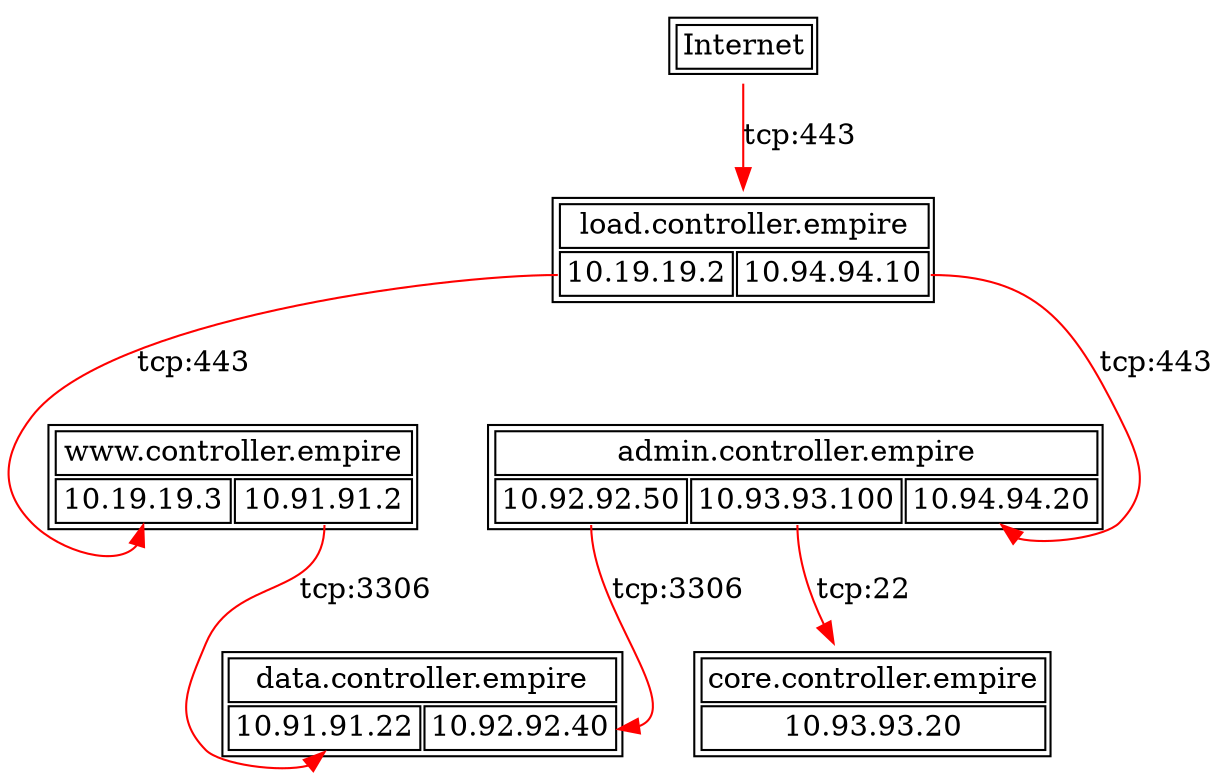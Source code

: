 
digraph VaderIPs {

internet [
	  shape=plaintext
	  label=<
	  <table border='1' cellborder='1'>
	  <tr><td>Internet</td></tr>
	  </table>
	  >];
load [
      shape=plaintext
      label=<
      <table border='1' cellborder='1'>
      <tr><td colspan='2'>load.controller.empire</td></tr>
      <tr><td port='port_one'>10.19.19.2</td><td port='port_two'>10.94.94.10</td></tr>
      </table>
      >];
www [
     shape=plaintext
     label=<
     <table border='1' cellborder='1'>
     <tr><td colspan='2'>www.controller.empire</td></tr>
     <tr><td port='port_one'>10.19.19.3</td><td port='port_two'>10.91.91.2</td></tr>
     </table>
     >];
data [
      shape=plaintext
      label=<
      <table border='1' cellborder='1'>
      <tr><td colspan='2'>data.controller.empire</td></tr>
      <tr><td port='port_one'>10.91.91.22</td><td port='port_two'>10.92.92.40</td></tr>
      </table>
      >];
admin [
       shape=plaintext
       label=<
       <table border='1' cellborder='1'>
       <tr><td colspan='3'>admin.controller.empire</td></tr>
       <tr><td port='port_one'>10.92.92.50</td><td port='port_two'>10.93.93.100</td><td port='port_three'>10.94.94.20</td></tr>
       </table>
       >];
core [
      shape=plaintext
      label=<
      <table border='1' cellborder='1'>
      <tr><td>core.controller.empire</td></tr>
      <tr><td>10.93.93.20</td></tr>
      </table>
      >];


internet -> load [label="tcp:443", color="red"];
load:port_one -> www:port_one [label="tcp:443", color="red"];
load:port_two -> admin:port_three [label="tcp:443", color="red"];
www:port_two -> data:port_one [label="tcp:3306", color="red"];
admin:port_two -> core [label="tcp:22", color="red"];
admin:port_one -> data:port_two [label="tcp:3306", color="red"];

	}
